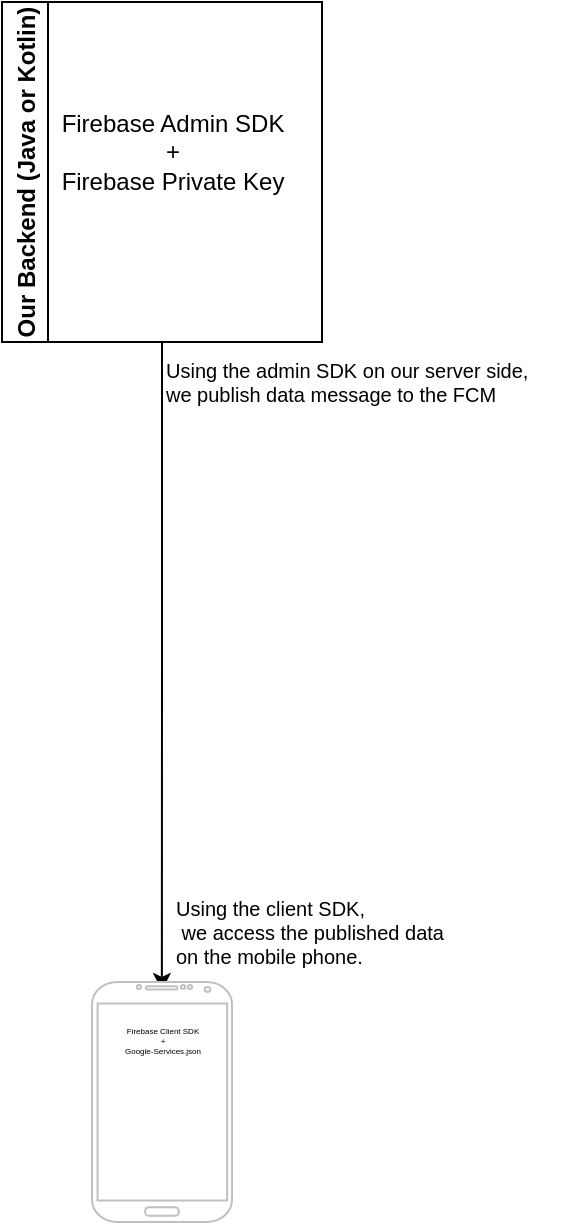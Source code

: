 <mxfile version="20.4.0" type="github">
  <diagram id="M5O3EzlUA1d2RFMGLHzP" name="Page-1">
    <mxGraphModel dx="1051" dy="623" grid="1" gridSize="10" guides="1" tooltips="1" connect="1" arrows="1" fold="1" page="1" pageScale="1" pageWidth="850" pageHeight="1100" math="0" shadow="0">
      <root>
        <mxCell id="0" />
        <mxCell id="1" parent="0" />
        <mxCell id="PFDOe1v4cv7csHDmh5ZU-6" style="edgeStyle=orthogonalEdgeStyle;rounded=0;orthogonalLoop=1;jettySize=auto;html=1;entryX=0.499;entryY=0.037;entryDx=0;entryDy=0;entryPerimeter=0;fontSize=4;" edge="1" parent="1" source="PFDOe1v4cv7csHDmh5ZU-1" target="PFDOe1v4cv7csHDmh5ZU-4">
          <mxGeometry relative="1" as="geometry" />
        </mxCell>
        <mxCell id="PFDOe1v4cv7csHDmh5ZU-1" value="Our Backend (Java or Kotlin)" style="swimlane;horizontal=0;" vertex="1" parent="1">
          <mxGeometry x="340" y="250" width="160" height="170" as="geometry" />
        </mxCell>
        <mxCell id="PFDOe1v4cv7csHDmh5ZU-3" value="Firebase Admin SDK&lt;br&gt;+&lt;br&gt;Firebase Private Key" style="text;html=1;align=center;verticalAlign=middle;resizable=0;points=[];autosize=1;strokeColor=none;fillColor=none;" vertex="1" parent="PFDOe1v4cv7csHDmh5ZU-1">
          <mxGeometry x="20" y="45" width="130" height="60" as="geometry" />
        </mxCell>
        <mxCell id="PFDOe1v4cv7csHDmh5ZU-4" value="" style="verticalLabelPosition=bottom;verticalAlign=top;html=1;shadow=0;dashed=0;strokeWidth=1;shape=mxgraph.android.phone2;strokeColor=#c0c0c0;" vertex="1" parent="1">
          <mxGeometry x="385" y="740" width="70" height="120" as="geometry" />
        </mxCell>
        <mxCell id="PFDOe1v4cv7csHDmh5ZU-5" value="&lt;p style=&quot;font-size: 4px;&quot;&gt;Firebase Client SDK&lt;br&gt;+&lt;br&gt;Google-Services.json&lt;/p&gt;" style="text;html=1;align=center;verticalAlign=middle;resizable=0;points=[];autosize=1;strokeColor=none;fillColor=none;" vertex="1" parent="1">
          <mxGeometry x="390" y="750" width="60" height="40" as="geometry" />
        </mxCell>
        <mxCell id="PFDOe1v4cv7csHDmh5ZU-7" value="&lt;font style=&quot;font-size: 10px;&quot;&gt;Using the admin SDK on our server side, &lt;br&gt;we publish data message to the FCM&lt;/font&gt;" style="text;html=1;align=left;verticalAlign=middle;resizable=0;points=[];autosize=1;strokeColor=none;fillColor=none;fontSize=4;" vertex="1" parent="1">
          <mxGeometry x="420" y="420" width="200" height="40" as="geometry" />
        </mxCell>
        <mxCell id="PFDOe1v4cv7csHDmh5ZU-8" value="Using the client SDK,&lt;br&gt;&amp;nbsp;we access the published data&lt;br&gt;on the mobile phone." style="text;html=1;align=left;verticalAlign=middle;resizable=0;points=[];autosize=1;strokeColor=none;fillColor=none;fontSize=10;" vertex="1" parent="1">
          <mxGeometry x="425" y="690" width="160" height="50" as="geometry" />
        </mxCell>
      </root>
    </mxGraphModel>
  </diagram>
</mxfile>

